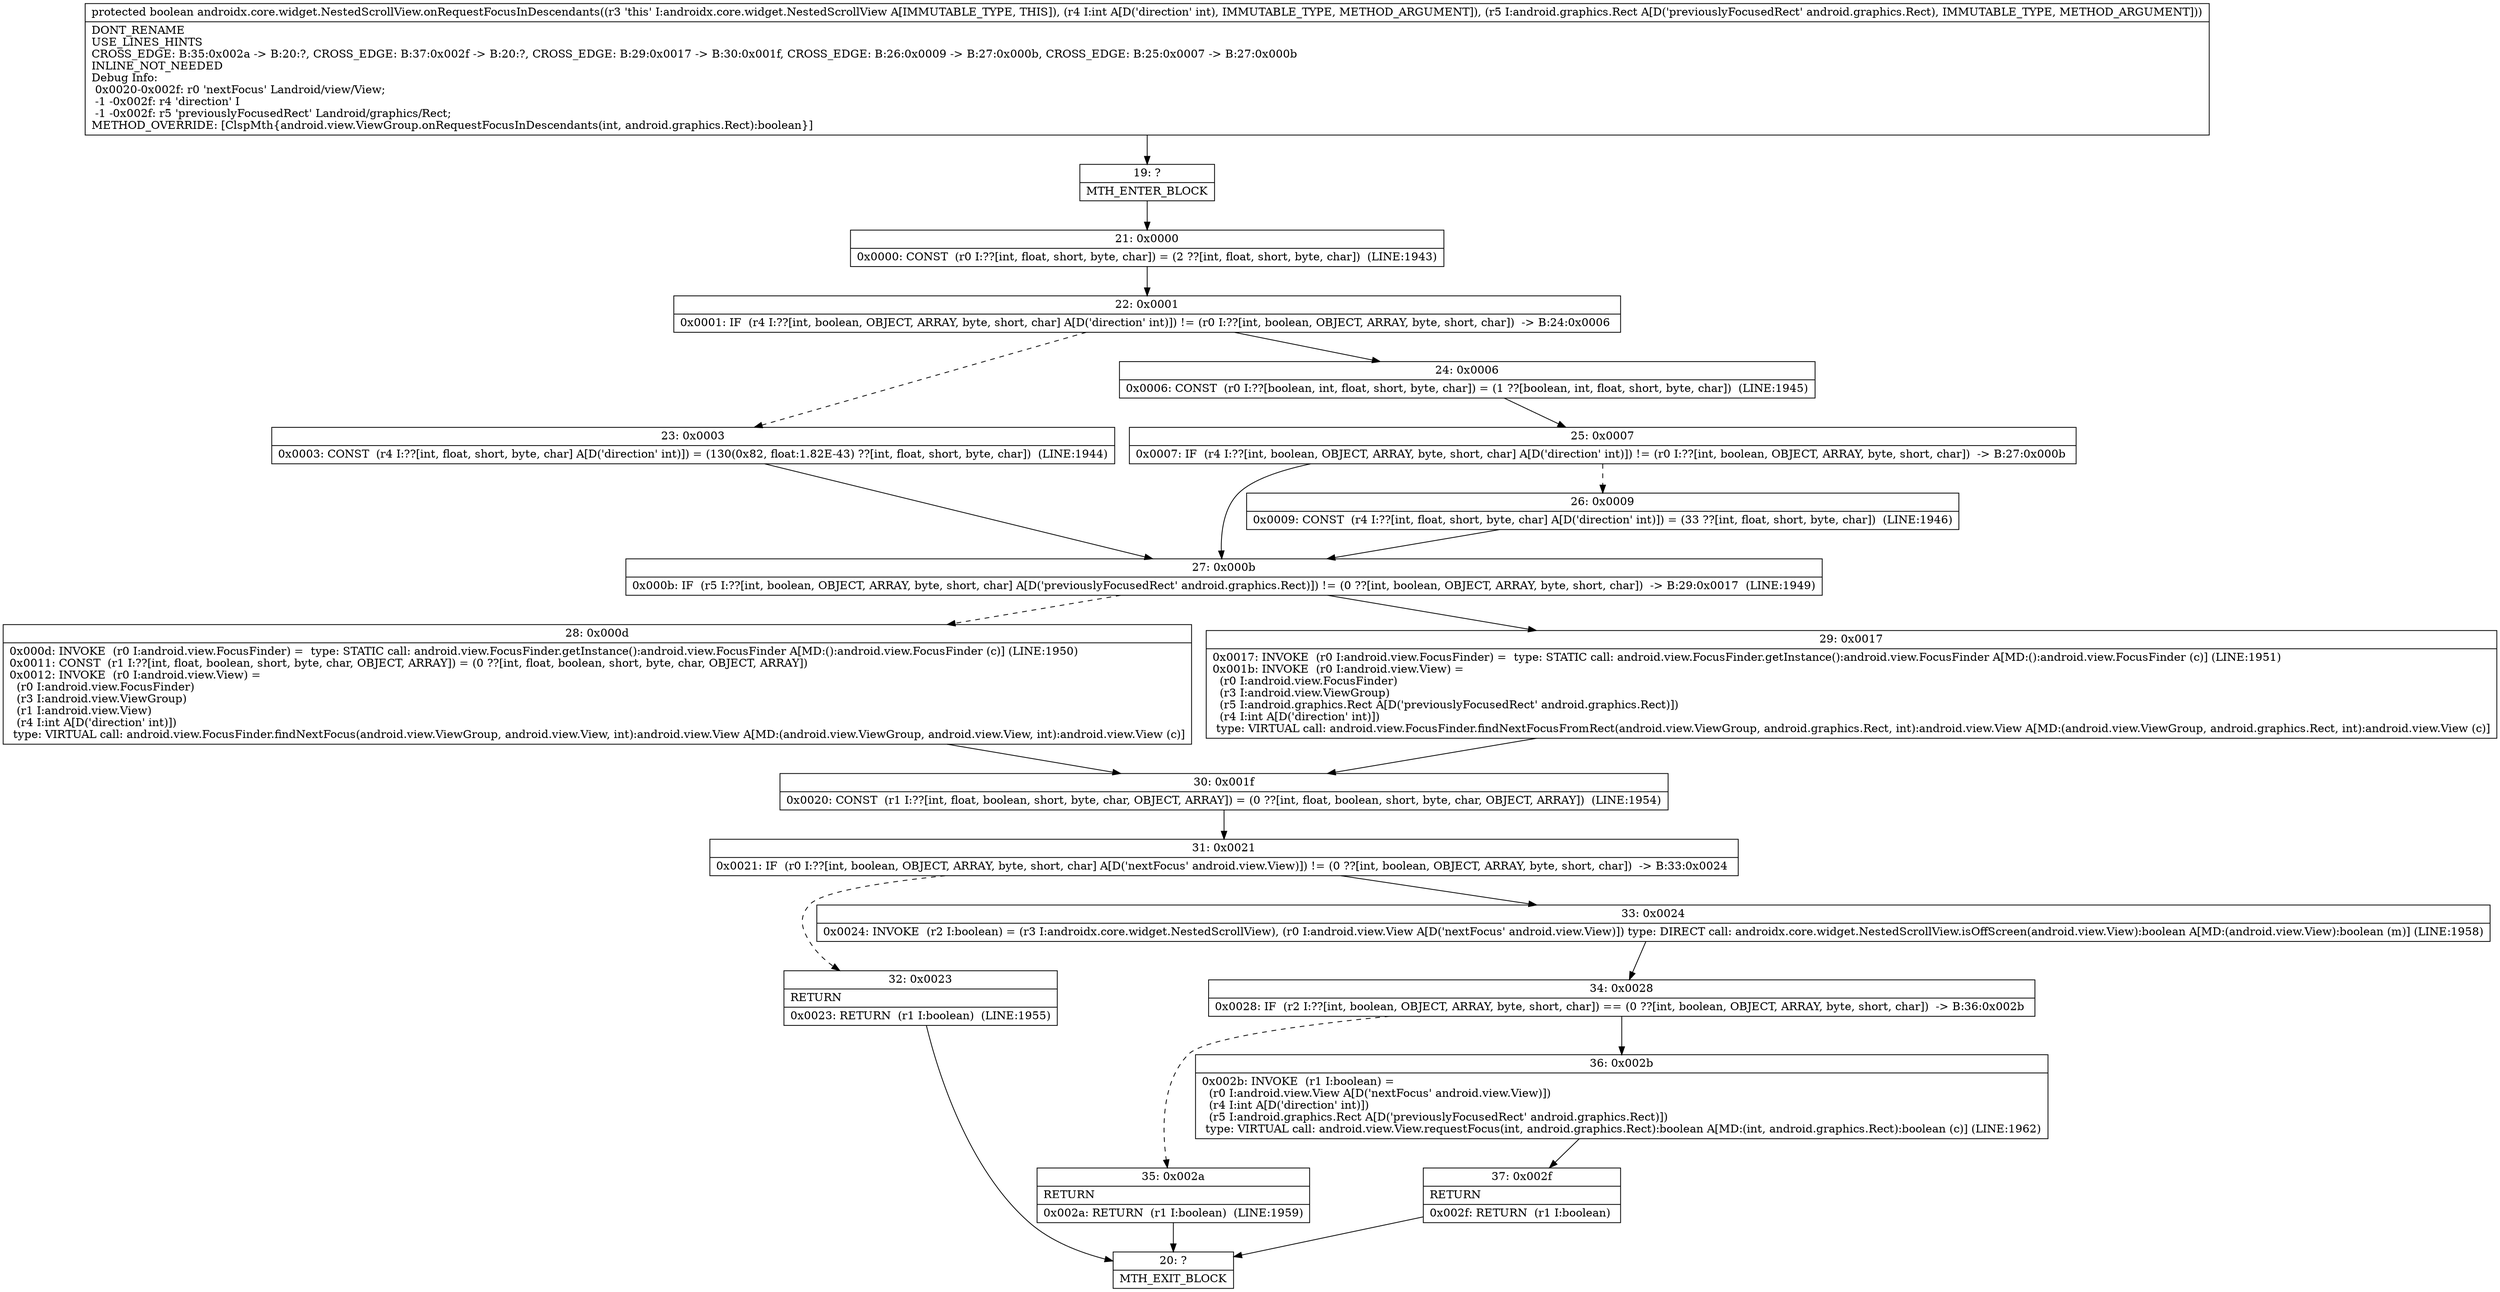 digraph "CFG forandroidx.core.widget.NestedScrollView.onRequestFocusInDescendants(ILandroid\/graphics\/Rect;)Z" {
Node_19 [shape=record,label="{19\:\ ?|MTH_ENTER_BLOCK\l}"];
Node_21 [shape=record,label="{21\:\ 0x0000|0x0000: CONST  (r0 I:??[int, float, short, byte, char]) = (2 ??[int, float, short, byte, char])  (LINE:1943)\l}"];
Node_22 [shape=record,label="{22\:\ 0x0001|0x0001: IF  (r4 I:??[int, boolean, OBJECT, ARRAY, byte, short, char] A[D('direction' int)]) != (r0 I:??[int, boolean, OBJECT, ARRAY, byte, short, char])  \-\> B:24:0x0006 \l}"];
Node_23 [shape=record,label="{23\:\ 0x0003|0x0003: CONST  (r4 I:??[int, float, short, byte, char] A[D('direction' int)]) = (130(0x82, float:1.82E\-43) ??[int, float, short, byte, char])  (LINE:1944)\l}"];
Node_27 [shape=record,label="{27\:\ 0x000b|0x000b: IF  (r5 I:??[int, boolean, OBJECT, ARRAY, byte, short, char] A[D('previouslyFocusedRect' android.graphics.Rect)]) != (0 ??[int, boolean, OBJECT, ARRAY, byte, short, char])  \-\> B:29:0x0017  (LINE:1949)\l}"];
Node_28 [shape=record,label="{28\:\ 0x000d|0x000d: INVOKE  (r0 I:android.view.FocusFinder) =  type: STATIC call: android.view.FocusFinder.getInstance():android.view.FocusFinder A[MD:():android.view.FocusFinder (c)] (LINE:1950)\l0x0011: CONST  (r1 I:??[int, float, boolean, short, byte, char, OBJECT, ARRAY]) = (0 ??[int, float, boolean, short, byte, char, OBJECT, ARRAY]) \l0x0012: INVOKE  (r0 I:android.view.View) = \l  (r0 I:android.view.FocusFinder)\l  (r3 I:android.view.ViewGroup)\l  (r1 I:android.view.View)\l  (r4 I:int A[D('direction' int)])\l type: VIRTUAL call: android.view.FocusFinder.findNextFocus(android.view.ViewGroup, android.view.View, int):android.view.View A[MD:(android.view.ViewGroup, android.view.View, int):android.view.View (c)]\l}"];
Node_30 [shape=record,label="{30\:\ 0x001f|0x0020: CONST  (r1 I:??[int, float, boolean, short, byte, char, OBJECT, ARRAY]) = (0 ??[int, float, boolean, short, byte, char, OBJECT, ARRAY])  (LINE:1954)\l}"];
Node_31 [shape=record,label="{31\:\ 0x0021|0x0021: IF  (r0 I:??[int, boolean, OBJECT, ARRAY, byte, short, char] A[D('nextFocus' android.view.View)]) != (0 ??[int, boolean, OBJECT, ARRAY, byte, short, char])  \-\> B:33:0x0024 \l}"];
Node_32 [shape=record,label="{32\:\ 0x0023|RETURN\l|0x0023: RETURN  (r1 I:boolean)  (LINE:1955)\l}"];
Node_20 [shape=record,label="{20\:\ ?|MTH_EXIT_BLOCK\l}"];
Node_33 [shape=record,label="{33\:\ 0x0024|0x0024: INVOKE  (r2 I:boolean) = (r3 I:androidx.core.widget.NestedScrollView), (r0 I:android.view.View A[D('nextFocus' android.view.View)]) type: DIRECT call: androidx.core.widget.NestedScrollView.isOffScreen(android.view.View):boolean A[MD:(android.view.View):boolean (m)] (LINE:1958)\l}"];
Node_34 [shape=record,label="{34\:\ 0x0028|0x0028: IF  (r2 I:??[int, boolean, OBJECT, ARRAY, byte, short, char]) == (0 ??[int, boolean, OBJECT, ARRAY, byte, short, char])  \-\> B:36:0x002b \l}"];
Node_35 [shape=record,label="{35\:\ 0x002a|RETURN\l|0x002a: RETURN  (r1 I:boolean)  (LINE:1959)\l}"];
Node_36 [shape=record,label="{36\:\ 0x002b|0x002b: INVOKE  (r1 I:boolean) = \l  (r0 I:android.view.View A[D('nextFocus' android.view.View)])\l  (r4 I:int A[D('direction' int)])\l  (r5 I:android.graphics.Rect A[D('previouslyFocusedRect' android.graphics.Rect)])\l type: VIRTUAL call: android.view.View.requestFocus(int, android.graphics.Rect):boolean A[MD:(int, android.graphics.Rect):boolean (c)] (LINE:1962)\l}"];
Node_37 [shape=record,label="{37\:\ 0x002f|RETURN\l|0x002f: RETURN  (r1 I:boolean) \l}"];
Node_29 [shape=record,label="{29\:\ 0x0017|0x0017: INVOKE  (r0 I:android.view.FocusFinder) =  type: STATIC call: android.view.FocusFinder.getInstance():android.view.FocusFinder A[MD:():android.view.FocusFinder (c)] (LINE:1951)\l0x001b: INVOKE  (r0 I:android.view.View) = \l  (r0 I:android.view.FocusFinder)\l  (r3 I:android.view.ViewGroup)\l  (r5 I:android.graphics.Rect A[D('previouslyFocusedRect' android.graphics.Rect)])\l  (r4 I:int A[D('direction' int)])\l type: VIRTUAL call: android.view.FocusFinder.findNextFocusFromRect(android.view.ViewGroup, android.graphics.Rect, int):android.view.View A[MD:(android.view.ViewGroup, android.graphics.Rect, int):android.view.View (c)]\l}"];
Node_24 [shape=record,label="{24\:\ 0x0006|0x0006: CONST  (r0 I:??[boolean, int, float, short, byte, char]) = (1 ??[boolean, int, float, short, byte, char])  (LINE:1945)\l}"];
Node_25 [shape=record,label="{25\:\ 0x0007|0x0007: IF  (r4 I:??[int, boolean, OBJECT, ARRAY, byte, short, char] A[D('direction' int)]) != (r0 I:??[int, boolean, OBJECT, ARRAY, byte, short, char])  \-\> B:27:0x000b \l}"];
Node_26 [shape=record,label="{26\:\ 0x0009|0x0009: CONST  (r4 I:??[int, float, short, byte, char] A[D('direction' int)]) = (33 ??[int, float, short, byte, char])  (LINE:1946)\l}"];
MethodNode[shape=record,label="{protected boolean androidx.core.widget.NestedScrollView.onRequestFocusInDescendants((r3 'this' I:androidx.core.widget.NestedScrollView A[IMMUTABLE_TYPE, THIS]), (r4 I:int A[D('direction' int), IMMUTABLE_TYPE, METHOD_ARGUMENT]), (r5 I:android.graphics.Rect A[D('previouslyFocusedRect' android.graphics.Rect), IMMUTABLE_TYPE, METHOD_ARGUMENT]))  | DONT_RENAME\lUSE_LINES_HINTS\lCROSS_EDGE: B:35:0x002a \-\> B:20:?, CROSS_EDGE: B:37:0x002f \-\> B:20:?, CROSS_EDGE: B:29:0x0017 \-\> B:30:0x001f, CROSS_EDGE: B:26:0x0009 \-\> B:27:0x000b, CROSS_EDGE: B:25:0x0007 \-\> B:27:0x000b\lINLINE_NOT_NEEDED\lDebug Info:\l  0x0020\-0x002f: r0 'nextFocus' Landroid\/view\/View;\l  \-1 \-0x002f: r4 'direction' I\l  \-1 \-0x002f: r5 'previouslyFocusedRect' Landroid\/graphics\/Rect;\lMETHOD_OVERRIDE: [ClspMth\{android.view.ViewGroup.onRequestFocusInDescendants(int, android.graphics.Rect):boolean\}]\l}"];
MethodNode -> Node_19;Node_19 -> Node_21;
Node_21 -> Node_22;
Node_22 -> Node_23[style=dashed];
Node_22 -> Node_24;
Node_23 -> Node_27;
Node_27 -> Node_28[style=dashed];
Node_27 -> Node_29;
Node_28 -> Node_30;
Node_30 -> Node_31;
Node_31 -> Node_32[style=dashed];
Node_31 -> Node_33;
Node_32 -> Node_20;
Node_33 -> Node_34;
Node_34 -> Node_35[style=dashed];
Node_34 -> Node_36;
Node_35 -> Node_20;
Node_36 -> Node_37;
Node_37 -> Node_20;
Node_29 -> Node_30;
Node_24 -> Node_25;
Node_25 -> Node_26[style=dashed];
Node_25 -> Node_27;
Node_26 -> Node_27;
}

